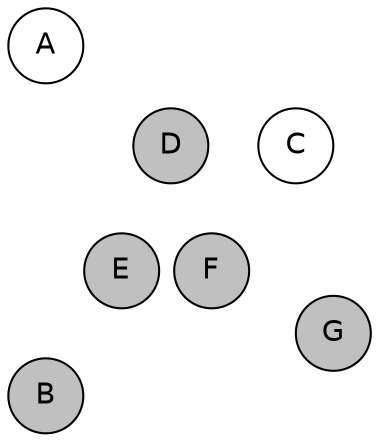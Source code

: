 
graph {

layout = circo;
mindist = .1

node [shape = circle, fontname = Helvetica, margin = 0, style = filled]
edge [style=invis]

subgraph 1 {
	E -- F -- F# -- G -- G# -- A -- A# -- B -- C -- C# -- D -- D# -- E
}

C [fillcolor = white];
C# [fillcolor = white];
D [fillcolor = gray];
D# [fillcolor = gray];
E [fillcolor = gray];
F [fillcolor = gray];
F# [fillcolor = gray];
G [fillcolor = gray];
G# [fillcolor = white];
A [fillcolor = white];
A# [fillcolor = cadetblue1];
B [fillcolor = gray];
}
